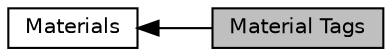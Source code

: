 digraph "Material Tags"
{
  edge [fontname="Helvetica",fontsize="10",labelfontname="Helvetica",labelfontsize="10"];
  node [fontname="Helvetica",fontsize="10",shape=box];
  rankdir=LR;
  Node1 [label="Material Tags",height=0.2,width=0.4,color="black", fillcolor="grey75", style="filled", fontcolor="black",tooltip="All tags related to strain or stress types."];
  Node2 [label="Materials",height=0.2,width=0.4,color="black", fillcolor="white", style="filled",URL="$a00313.html",tooltip="Materials for mechanical simulations."];
  Node2->Node1 [shape=plaintext, dir="back", style="solid"];
}
